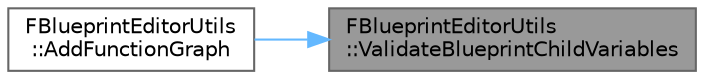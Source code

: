 digraph "FBlueprintEditorUtils::ValidateBlueprintChildVariables"
{
 // INTERACTIVE_SVG=YES
 // LATEX_PDF_SIZE
  bgcolor="transparent";
  edge [fontname=Helvetica,fontsize=10,labelfontname=Helvetica,labelfontsize=10];
  node [fontname=Helvetica,fontsize=10,shape=box,height=0.2,width=0.4];
  rankdir="RL";
  Node1 [id="Node000001",label="FBlueprintEditorUtils\l::ValidateBlueprintChildVariables",height=0.2,width=0.4,color="gray40", fillcolor="grey60", style="filled", fontcolor="black",tooltip="Validate child blueprint component member variables, member variables, and timelines,..."];
  Node1 -> Node2 [id="edge1_Node000001_Node000002",dir="back",color="steelblue1",style="solid",tooltip=" "];
  Node2 [id="Node000002",label="FBlueprintEditorUtils\l::AddFunctionGraph",height=0.2,width=0.4,color="grey40", fillcolor="white", style="filled",URL="$d1/db4/classFBlueprintEditorUtils.html#a4e45a59eac33330e503f7eae2000b28d",tooltip="Adds a function graph to this blueprint."];
}
